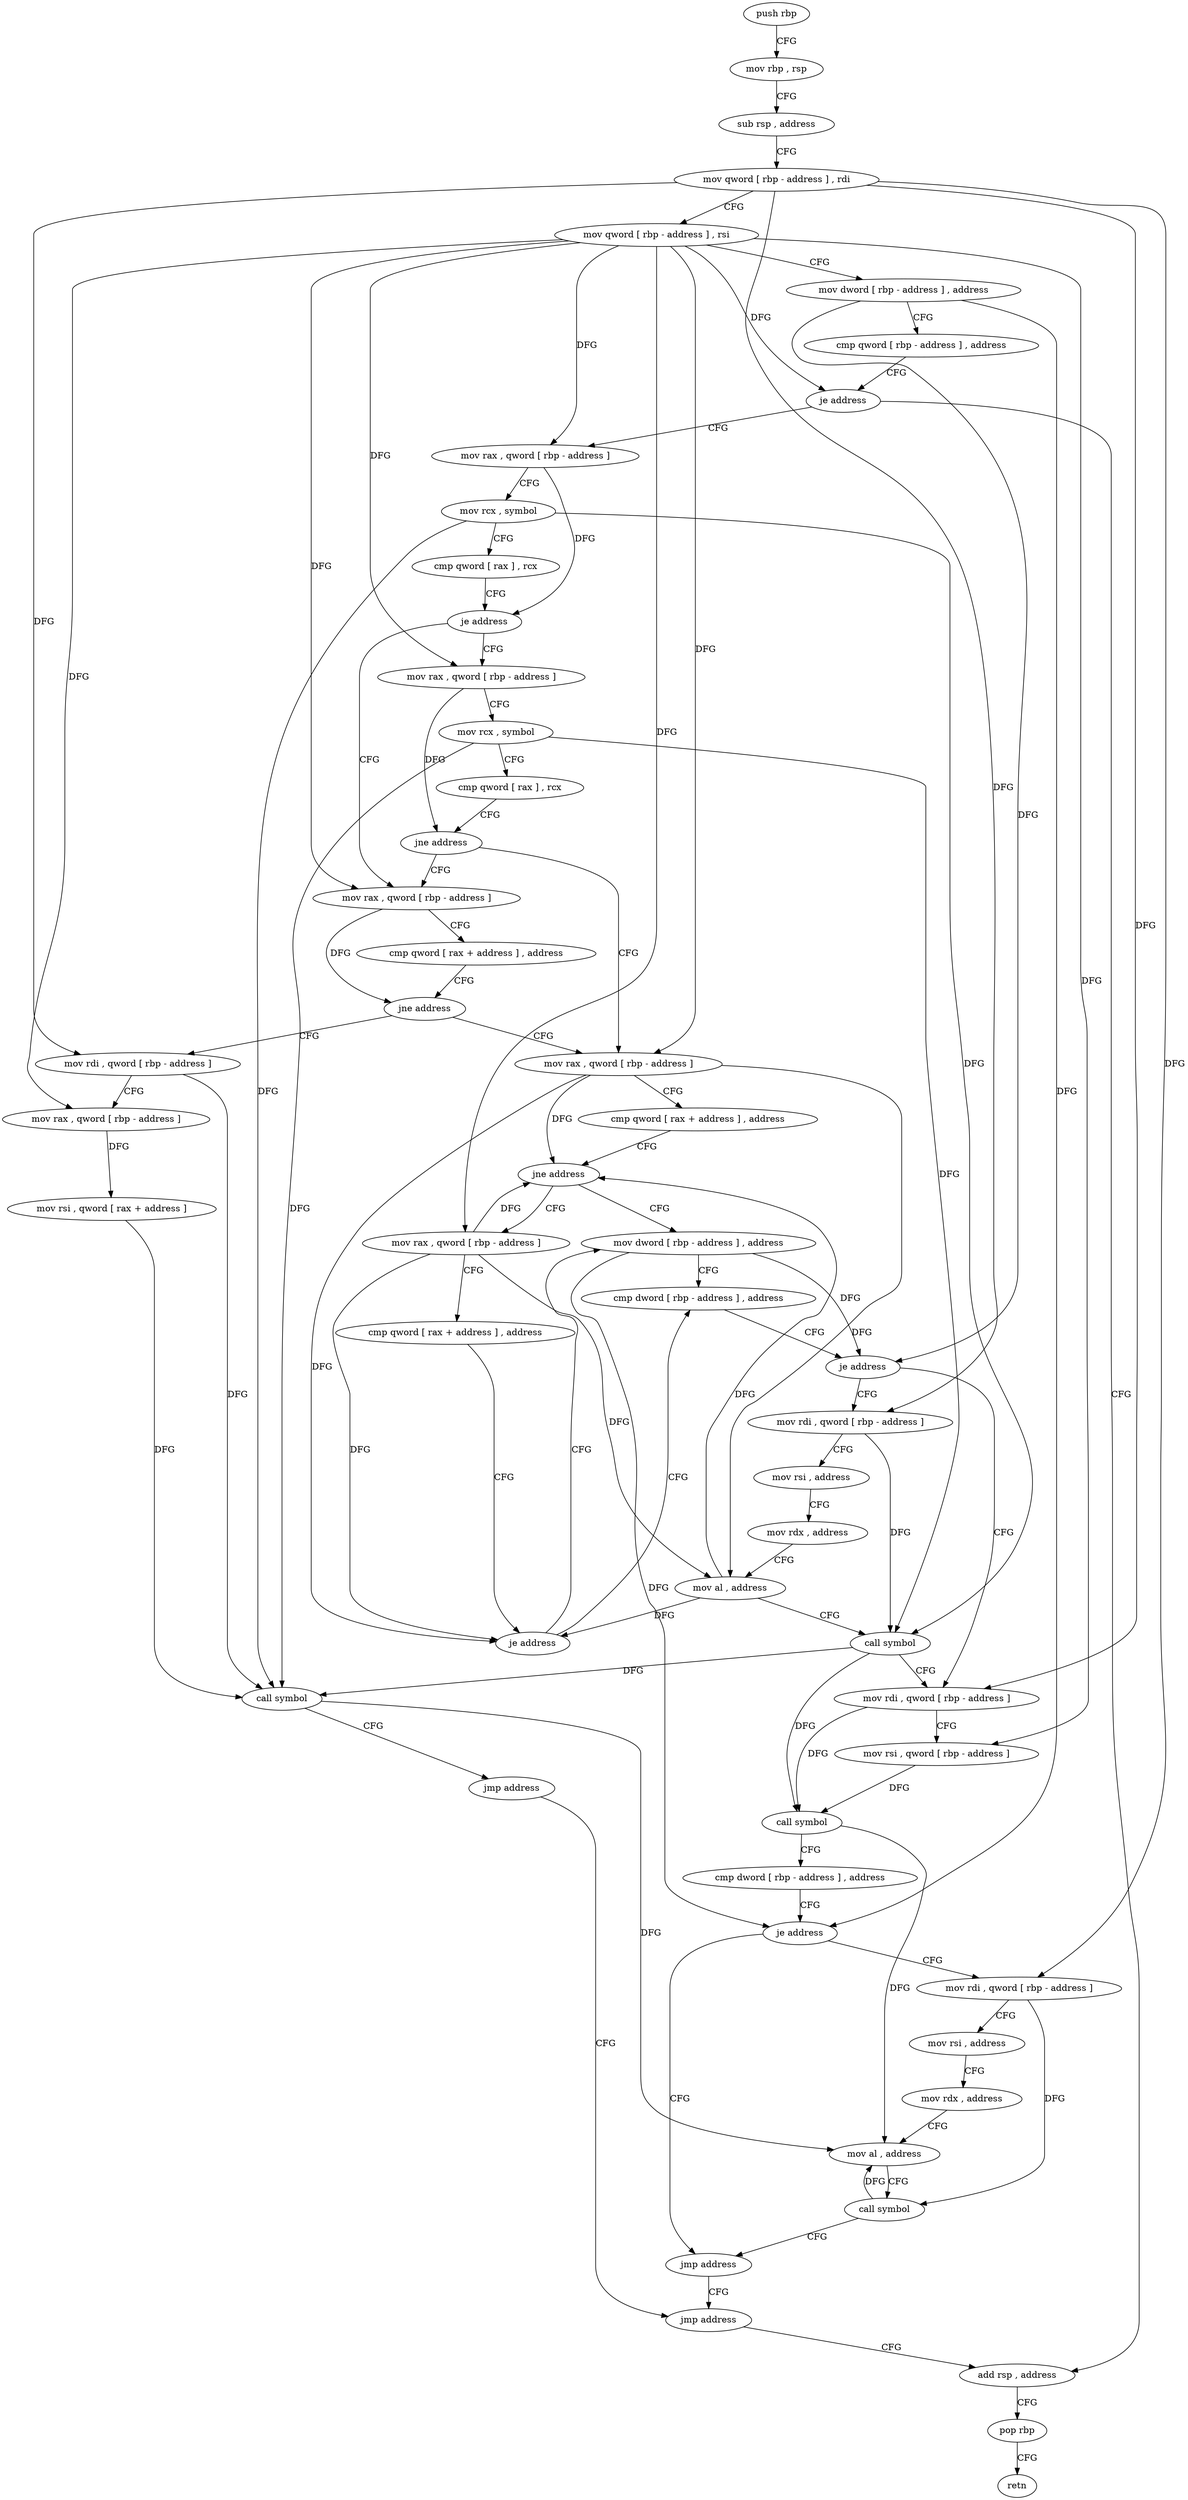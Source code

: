 digraph "func" {
"4223616" [label = "push rbp" ]
"4223617" [label = "mov rbp , rsp" ]
"4223620" [label = "sub rsp , address" ]
"4223624" [label = "mov qword [ rbp - address ] , rdi" ]
"4223628" [label = "mov qword [ rbp - address ] , rsi" ]
"4223632" [label = "mov dword [ rbp - address ] , address" ]
"4223639" [label = "cmp qword [ rbp - address ] , address" ]
"4223644" [label = "je address" ]
"4223887" [label = "add rsp , address" ]
"4223650" [label = "mov rax , qword [ rbp - address ]" ]
"4223891" [label = "pop rbp" ]
"4223892" [label = "retn" ]
"4223654" [label = "mov rcx , symbol" ]
"4223664" [label = "cmp qword [ rax ] , rcx" ]
"4223667" [label = "je address" ]
"4223696" [label = "mov rax , qword [ rbp - address ]" ]
"4223673" [label = "mov rax , qword [ rbp - address ]" ]
"4223700" [label = "cmp qword [ rax + address ] , address" ]
"4223708" [label = "jne address" ]
"4223739" [label = "mov rax , qword [ rbp - address ]" ]
"4223714" [label = "mov rdi , qword [ rbp - address ]" ]
"4223677" [label = "mov rcx , symbol" ]
"4223687" [label = "cmp qword [ rax ] , rcx" ]
"4223690" [label = "jne address" ]
"4223743" [label = "cmp qword [ rax + address ] , address" ]
"4223751" [label = "jne address" ]
"4223775" [label = "mov dword [ rbp - address ] , address" ]
"4223757" [label = "mov rax , qword [ rbp - address ]" ]
"4223718" [label = "mov rax , qword [ rbp - address ]" ]
"4223722" [label = "mov rsi , qword [ rax + address ]" ]
"4223729" [label = "call symbol" ]
"4223734" [label = "jmp address" ]
"4223882" [label = "jmp address" ]
"4223782" [label = "cmp dword [ rbp - address ] , address" ]
"4223761" [label = "cmp qword [ rax + address ] , address" ]
"4223769" [label = "je address" ]
"4223823" [label = "mov rdi , qword [ rbp - address ]" ]
"4223827" [label = "mov rsi , qword [ rbp - address ]" ]
"4223831" [label = "call symbol" ]
"4223836" [label = "cmp dword [ rbp - address ] , address" ]
"4223840" [label = "je address" ]
"4223877" [label = "jmp address" ]
"4223846" [label = "mov rdi , qword [ rbp - address ]" ]
"4223792" [label = "mov rdi , qword [ rbp - address ]" ]
"4223796" [label = "mov rsi , address" ]
"4223806" [label = "mov rdx , address" ]
"4223816" [label = "mov al , address" ]
"4223818" [label = "call symbol" ]
"4223786" [label = "je address" ]
"4223850" [label = "mov rsi , address" ]
"4223860" [label = "mov rdx , address" ]
"4223870" [label = "mov al , address" ]
"4223872" [label = "call symbol" ]
"4223616" -> "4223617" [ label = "CFG" ]
"4223617" -> "4223620" [ label = "CFG" ]
"4223620" -> "4223624" [ label = "CFG" ]
"4223624" -> "4223628" [ label = "CFG" ]
"4223624" -> "4223714" [ label = "DFG" ]
"4223624" -> "4223823" [ label = "DFG" ]
"4223624" -> "4223792" [ label = "DFG" ]
"4223624" -> "4223846" [ label = "DFG" ]
"4223628" -> "4223632" [ label = "CFG" ]
"4223628" -> "4223644" [ label = "DFG" ]
"4223628" -> "4223650" [ label = "DFG" ]
"4223628" -> "4223696" [ label = "DFG" ]
"4223628" -> "4223673" [ label = "DFG" ]
"4223628" -> "4223739" [ label = "DFG" ]
"4223628" -> "4223718" [ label = "DFG" ]
"4223628" -> "4223757" [ label = "DFG" ]
"4223628" -> "4223827" [ label = "DFG" ]
"4223632" -> "4223639" [ label = "CFG" ]
"4223632" -> "4223786" [ label = "DFG" ]
"4223632" -> "4223840" [ label = "DFG" ]
"4223639" -> "4223644" [ label = "CFG" ]
"4223644" -> "4223887" [ label = "CFG" ]
"4223644" -> "4223650" [ label = "CFG" ]
"4223887" -> "4223891" [ label = "CFG" ]
"4223650" -> "4223654" [ label = "CFG" ]
"4223650" -> "4223667" [ label = "DFG" ]
"4223891" -> "4223892" [ label = "CFG" ]
"4223654" -> "4223664" [ label = "CFG" ]
"4223654" -> "4223729" [ label = "DFG" ]
"4223654" -> "4223818" [ label = "DFG" ]
"4223664" -> "4223667" [ label = "CFG" ]
"4223667" -> "4223696" [ label = "CFG" ]
"4223667" -> "4223673" [ label = "CFG" ]
"4223696" -> "4223700" [ label = "CFG" ]
"4223696" -> "4223708" [ label = "DFG" ]
"4223673" -> "4223677" [ label = "CFG" ]
"4223673" -> "4223690" [ label = "DFG" ]
"4223700" -> "4223708" [ label = "CFG" ]
"4223708" -> "4223739" [ label = "CFG" ]
"4223708" -> "4223714" [ label = "CFG" ]
"4223739" -> "4223743" [ label = "CFG" ]
"4223739" -> "4223751" [ label = "DFG" ]
"4223739" -> "4223769" [ label = "DFG" ]
"4223739" -> "4223816" [ label = "DFG" ]
"4223714" -> "4223718" [ label = "CFG" ]
"4223714" -> "4223729" [ label = "DFG" ]
"4223677" -> "4223687" [ label = "CFG" ]
"4223677" -> "4223729" [ label = "DFG" ]
"4223677" -> "4223818" [ label = "DFG" ]
"4223687" -> "4223690" [ label = "CFG" ]
"4223690" -> "4223739" [ label = "CFG" ]
"4223690" -> "4223696" [ label = "CFG" ]
"4223743" -> "4223751" [ label = "CFG" ]
"4223751" -> "4223775" [ label = "CFG" ]
"4223751" -> "4223757" [ label = "CFG" ]
"4223775" -> "4223782" [ label = "CFG" ]
"4223775" -> "4223786" [ label = "DFG" ]
"4223775" -> "4223840" [ label = "DFG" ]
"4223757" -> "4223761" [ label = "CFG" ]
"4223757" -> "4223751" [ label = "DFG" ]
"4223757" -> "4223769" [ label = "DFG" ]
"4223757" -> "4223816" [ label = "DFG" ]
"4223718" -> "4223722" [ label = "DFG" ]
"4223722" -> "4223729" [ label = "DFG" ]
"4223729" -> "4223734" [ label = "CFG" ]
"4223729" -> "4223870" [ label = "DFG" ]
"4223734" -> "4223882" [ label = "CFG" ]
"4223882" -> "4223887" [ label = "CFG" ]
"4223782" -> "4223786" [ label = "CFG" ]
"4223761" -> "4223769" [ label = "CFG" ]
"4223769" -> "4223782" [ label = "CFG" ]
"4223769" -> "4223775" [ label = "CFG" ]
"4223823" -> "4223827" [ label = "CFG" ]
"4223823" -> "4223831" [ label = "DFG" ]
"4223827" -> "4223831" [ label = "DFG" ]
"4223831" -> "4223836" [ label = "CFG" ]
"4223831" -> "4223870" [ label = "DFG" ]
"4223836" -> "4223840" [ label = "CFG" ]
"4223840" -> "4223877" [ label = "CFG" ]
"4223840" -> "4223846" [ label = "CFG" ]
"4223877" -> "4223882" [ label = "CFG" ]
"4223846" -> "4223850" [ label = "CFG" ]
"4223846" -> "4223872" [ label = "DFG" ]
"4223792" -> "4223796" [ label = "CFG" ]
"4223792" -> "4223818" [ label = "DFG" ]
"4223796" -> "4223806" [ label = "CFG" ]
"4223806" -> "4223816" [ label = "CFG" ]
"4223816" -> "4223818" [ label = "CFG" ]
"4223816" -> "4223751" [ label = "DFG" ]
"4223816" -> "4223769" [ label = "DFG" ]
"4223818" -> "4223823" [ label = "CFG" ]
"4223818" -> "4223831" [ label = "DFG" ]
"4223818" -> "4223729" [ label = "DFG" ]
"4223786" -> "4223823" [ label = "CFG" ]
"4223786" -> "4223792" [ label = "CFG" ]
"4223850" -> "4223860" [ label = "CFG" ]
"4223860" -> "4223870" [ label = "CFG" ]
"4223870" -> "4223872" [ label = "CFG" ]
"4223872" -> "4223877" [ label = "CFG" ]
"4223872" -> "4223870" [ label = "DFG" ]
}
